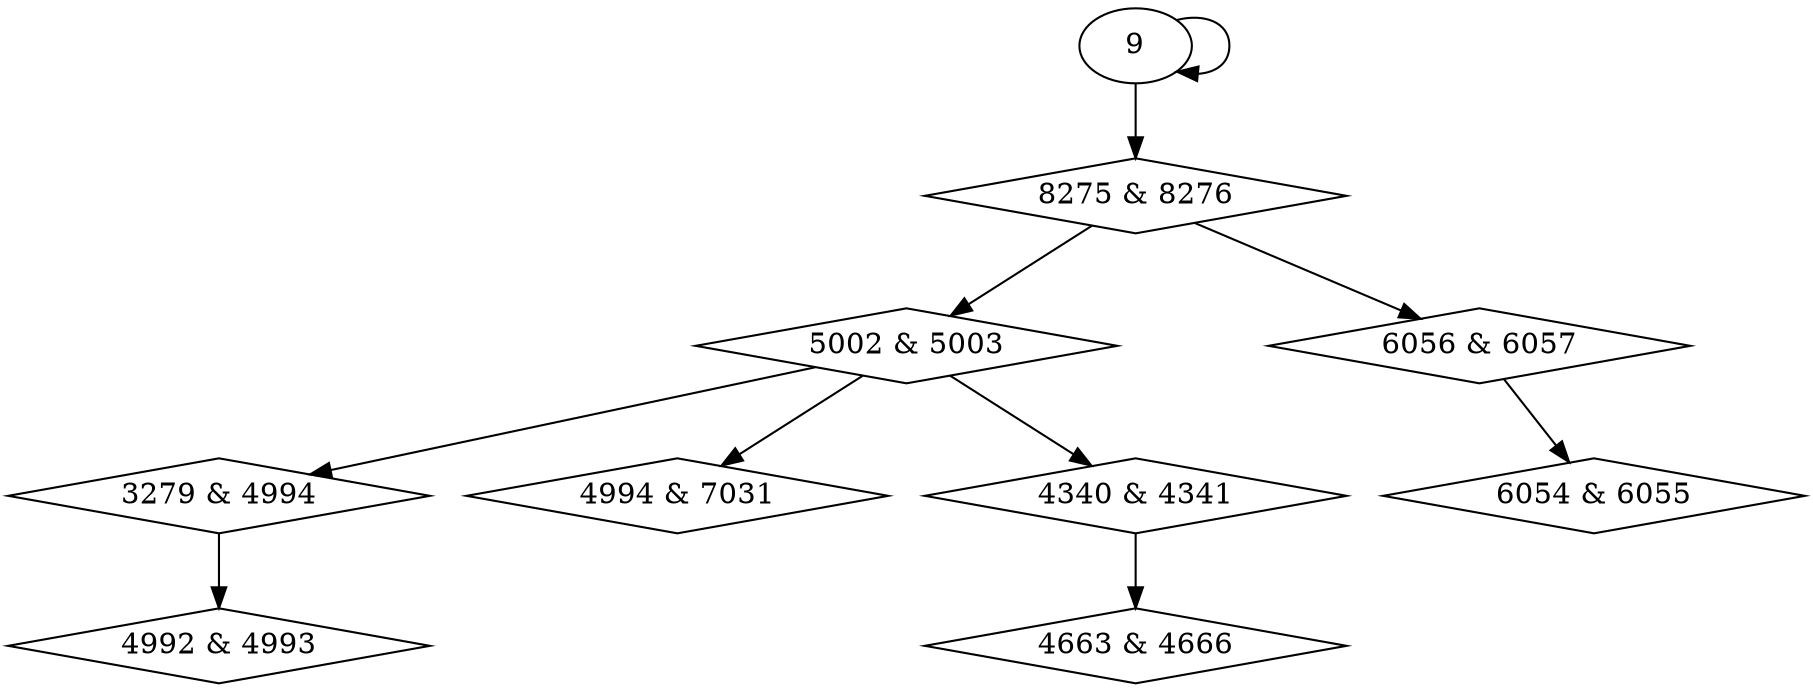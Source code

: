 digraph {
0 [label = "3279 & 4994", shape = diamond];
1 [label = "4994 & 7031", shape = diamond];
2 [label = "4340 & 4341", shape = diamond];
3 [label = "4663 & 4666", shape = diamond];
4 [label = "4992 & 4993", shape = diamond];
5 [label = "5002 & 5003", shape = diamond];
6 [label = "6054 & 6055", shape = diamond];
7 [label = "6056 & 6057", shape = diamond];
8 [label = "8275 & 8276", shape = diamond];
5 -> 0;
5 -> 1;
5 -> 2;
2 -> 3;
0 -> 4;
8 -> 5;
7 -> 6;
8 -> 7;
9 -> 8;
9 -> 9;
}
